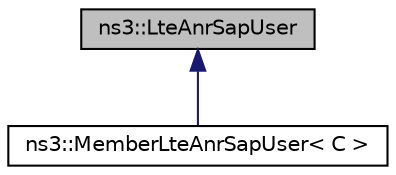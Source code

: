 digraph "ns3::LteAnrSapUser"
{
 // LATEX_PDF_SIZE
  edge [fontname="Helvetica",fontsize="10",labelfontname="Helvetica",labelfontsize="10"];
  node [fontname="Helvetica",fontsize="10",shape=record];
  Node1 [label="ns3::LteAnrSapUser",height=0.2,width=0.4,color="black", fillcolor="grey75", style="filled", fontcolor="black",tooltip="Service Access Point (SAP) offered by the eNodeB RRC instance to the ANR instance."];
  Node1 -> Node2 [dir="back",color="midnightblue",fontsize="10",style="solid",fontname="Helvetica"];
  Node2 [label="ns3::MemberLteAnrSapUser\< C \>",height=0.2,width=0.4,color="black", fillcolor="white", style="filled",URL="$classns3_1_1_member_lte_anr_sap_user.html",tooltip="Template for the implementation of the LteAnrSapUser as a member of an owner class of type C to which..."];
}
